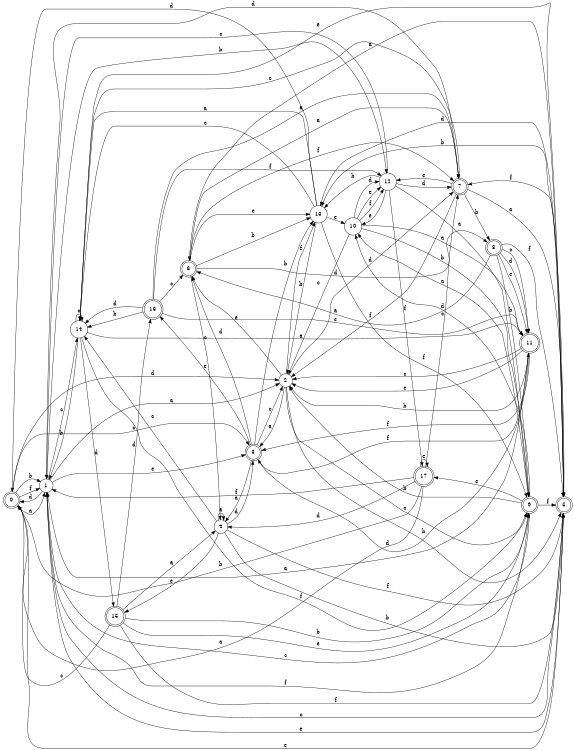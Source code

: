 digraph n15_7 {
__start0 [label="" shape="none"];

rankdir=LR;
size="8,5";

s0 [style="rounded,filled", color="black", fillcolor="white" shape="doublecircle", label="0"];
s1 [style="filled", color="black", fillcolor="white" shape="circle", label="1"];
s2 [style="filled", color="black", fillcolor="white" shape="circle", label="2"];
s3 [style="rounded,filled", color="black", fillcolor="white" shape="doublecircle", label="3"];
s4 [style="filled", color="black", fillcolor="white" shape="circle", label="4"];
s5 [style="rounded,filled", color="black", fillcolor="white" shape="doublecircle", label="5"];
s6 [style="rounded,filled", color="black", fillcolor="white" shape="doublecircle", label="6"];
s7 [style="rounded,filled", color="black", fillcolor="white" shape="doublecircle", label="7"];
s8 [style="rounded,filled", color="black", fillcolor="white" shape="doublecircle", label="8"];
s9 [style="rounded,filled", color="black", fillcolor="white" shape="doublecircle", label="9"];
s10 [style="filled", color="black", fillcolor="white" shape="circle", label="10"];
s11 [style="rounded,filled", color="black", fillcolor="white" shape="doublecircle", label="11"];
s12 [style="filled", color="black", fillcolor="white" shape="circle", label="12"];
s13 [style="filled", color="black", fillcolor="white" shape="circle", label="13"];
s14 [style="filled", color="black", fillcolor="white" shape="circle", label="14"];
s15 [style="rounded,filled", color="black", fillcolor="white" shape="doublecircle", label="15"];
s16 [style="rounded,filled", color="black", fillcolor="white" shape="doublecircle", label="16"];
s17 [style="rounded,filled", color="black", fillcolor="white" shape="doublecircle", label="17"];
s0 -> s1 [label="a"];
s0 -> s1 [label="b"];
s0 -> s3 [label="c"];
s0 -> s2 [label="d"];
s0 -> s5 [label="e"];
s0 -> s1 [label="f"];
s1 -> s2 [label="a"];
s1 -> s12 [label="b"];
s1 -> s14 [label="c"];
s1 -> s0 [label="d"];
s1 -> s3 [label="e"];
s1 -> s9 [label="f"];
s2 -> s3 [label="a"];
s2 -> s5 [label="b"];
s2 -> s9 [label="c"];
s2 -> s7 [label="d"];
s2 -> s6 [label="e"];
s2 -> s13 [label="f"];
s3 -> s4 [label="a"];
s3 -> s13 [label="b"];
s3 -> s2 [label="c"];
s3 -> s6 [label="d"];
s3 -> s16 [label="e"];
s3 -> s11 [label="f"];
s4 -> s4 [label="a"];
s4 -> s5 [label="b"];
s4 -> s14 [label="c"];
s4 -> s3 [label="d"];
s4 -> s15 [label="e"];
s4 -> s5 [label="f"];
s5 -> s6 [label="a"];
s5 -> s13 [label="b"];
s5 -> s1 [label="c"];
s5 -> s13 [label="d"];
s5 -> s1 [label="e"];
s5 -> s7 [label="f"];
s6 -> s7 [label="a"];
s6 -> s13 [label="b"];
s6 -> s4 [label="c"];
s6 -> s8 [label="d"];
s6 -> s13 [label="e"];
s6 -> s7 [label="f"];
s7 -> s5 [label="a"];
s7 -> s8 [label="b"];
s7 -> s14 [label="c"];
s7 -> s1 [label="d"];
s7 -> s12 [label="e"];
s7 -> s2 [label="f"];
s8 -> s6 [label="a"];
s8 -> s9 [label="b"];
s8 -> s11 [label="c"];
s8 -> s11 [label="d"];
s8 -> s11 [label="e"];
s8 -> s5 [label="f"];
s9 -> s10 [label="a"];
s9 -> s2 [label="b"];
s9 -> s1 [label="c"];
s9 -> s10 [label="d"];
s9 -> s17 [label="e"];
s9 -> s5 [label="f"];
s10 -> s11 [label="a"];
s10 -> s9 [label="b"];
s10 -> s2 [label="c"];
s10 -> s12 [label="d"];
s10 -> s12 [label="e"];
s10 -> s12 [label="f"];
s11 -> s1 [label="a"];
s11 -> s2 [label="b"];
s11 -> s2 [label="c"];
s11 -> s3 [label="d"];
s11 -> s2 [label="e"];
s11 -> s3 [label="f"];
s12 -> s9 [label="a"];
s12 -> s13 [label="b"];
s12 -> s1 [label="c"];
s12 -> s7 [label="d"];
s12 -> s10 [label="e"];
s12 -> s17 [label="f"];
s13 -> s14 [label="a"];
s13 -> s2 [label="b"];
s13 -> s14 [label="c"];
s13 -> s0 [label="d"];
s13 -> s10 [label="e"];
s13 -> s9 [label="f"];
s14 -> s11 [label="a"];
s14 -> s1 [label="b"];
s14 -> s14 [label="c"];
s14 -> s15 [label="d"];
s14 -> s5 [label="e"];
s14 -> s9 [label="f"];
s15 -> s4 [label="a"];
s15 -> s9 [label="b"];
s15 -> s0 [label="c"];
s15 -> s16 [label="d"];
s15 -> s9 [label="e"];
s15 -> s5 [label="f"];
s16 -> s7 [label="a"];
s16 -> s14 [label="b"];
s16 -> s6 [label="c"];
s16 -> s14 [label="d"];
s16 -> s11 [label="e"];
s16 -> s12 [label="f"];
s17 -> s0 [label="a"];
s17 -> s0 [label="b"];
s17 -> s7 [label="c"];
s17 -> s4 [label="d"];
s17 -> s17 [label="e"];
s17 -> s1 [label="f"];

}